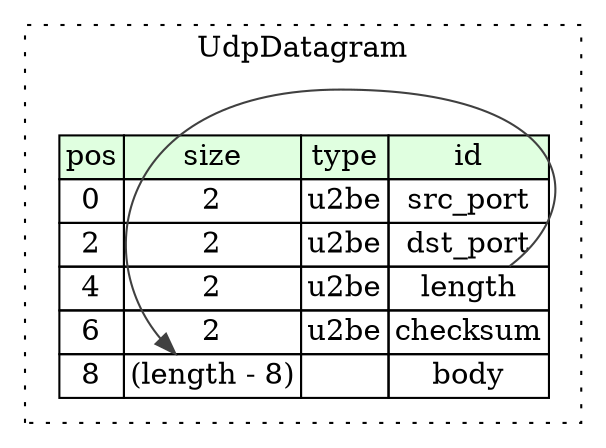digraph {
	rankdir=LR;
	node [shape=plaintext];
	subgraph cluster__udp_datagram {
		label="UdpDatagram";
		graph[style=dotted];

		udp_datagram__seq [label=<<TABLE BORDER="0" CELLBORDER="1" CELLSPACING="0">
			<TR><TD BGCOLOR="#E0FFE0">pos</TD><TD BGCOLOR="#E0FFE0">size</TD><TD BGCOLOR="#E0FFE0">type</TD><TD BGCOLOR="#E0FFE0">id</TD></TR>
			<TR><TD PORT="src_port_pos">0</TD><TD PORT="src_port_size">2</TD><TD>u2be</TD><TD PORT="src_port_type">src_port</TD></TR>
			<TR><TD PORT="dst_port_pos">2</TD><TD PORT="dst_port_size">2</TD><TD>u2be</TD><TD PORT="dst_port_type">dst_port</TD></TR>
			<TR><TD PORT="length_pos">4</TD><TD PORT="length_size">2</TD><TD>u2be</TD><TD PORT="length_type">length</TD></TR>
			<TR><TD PORT="checksum_pos">6</TD><TD PORT="checksum_size">2</TD><TD>u2be</TD><TD PORT="checksum_type">checksum</TD></TR>
			<TR><TD PORT="body_pos">8</TD><TD PORT="body_size">(length - 8)</TD><TD></TD><TD PORT="body_type">body</TD></TR>
		</TABLE>>];
	}
	udp_datagram__seq:length_type -> udp_datagram__seq:body_size [color="#404040"];
}
